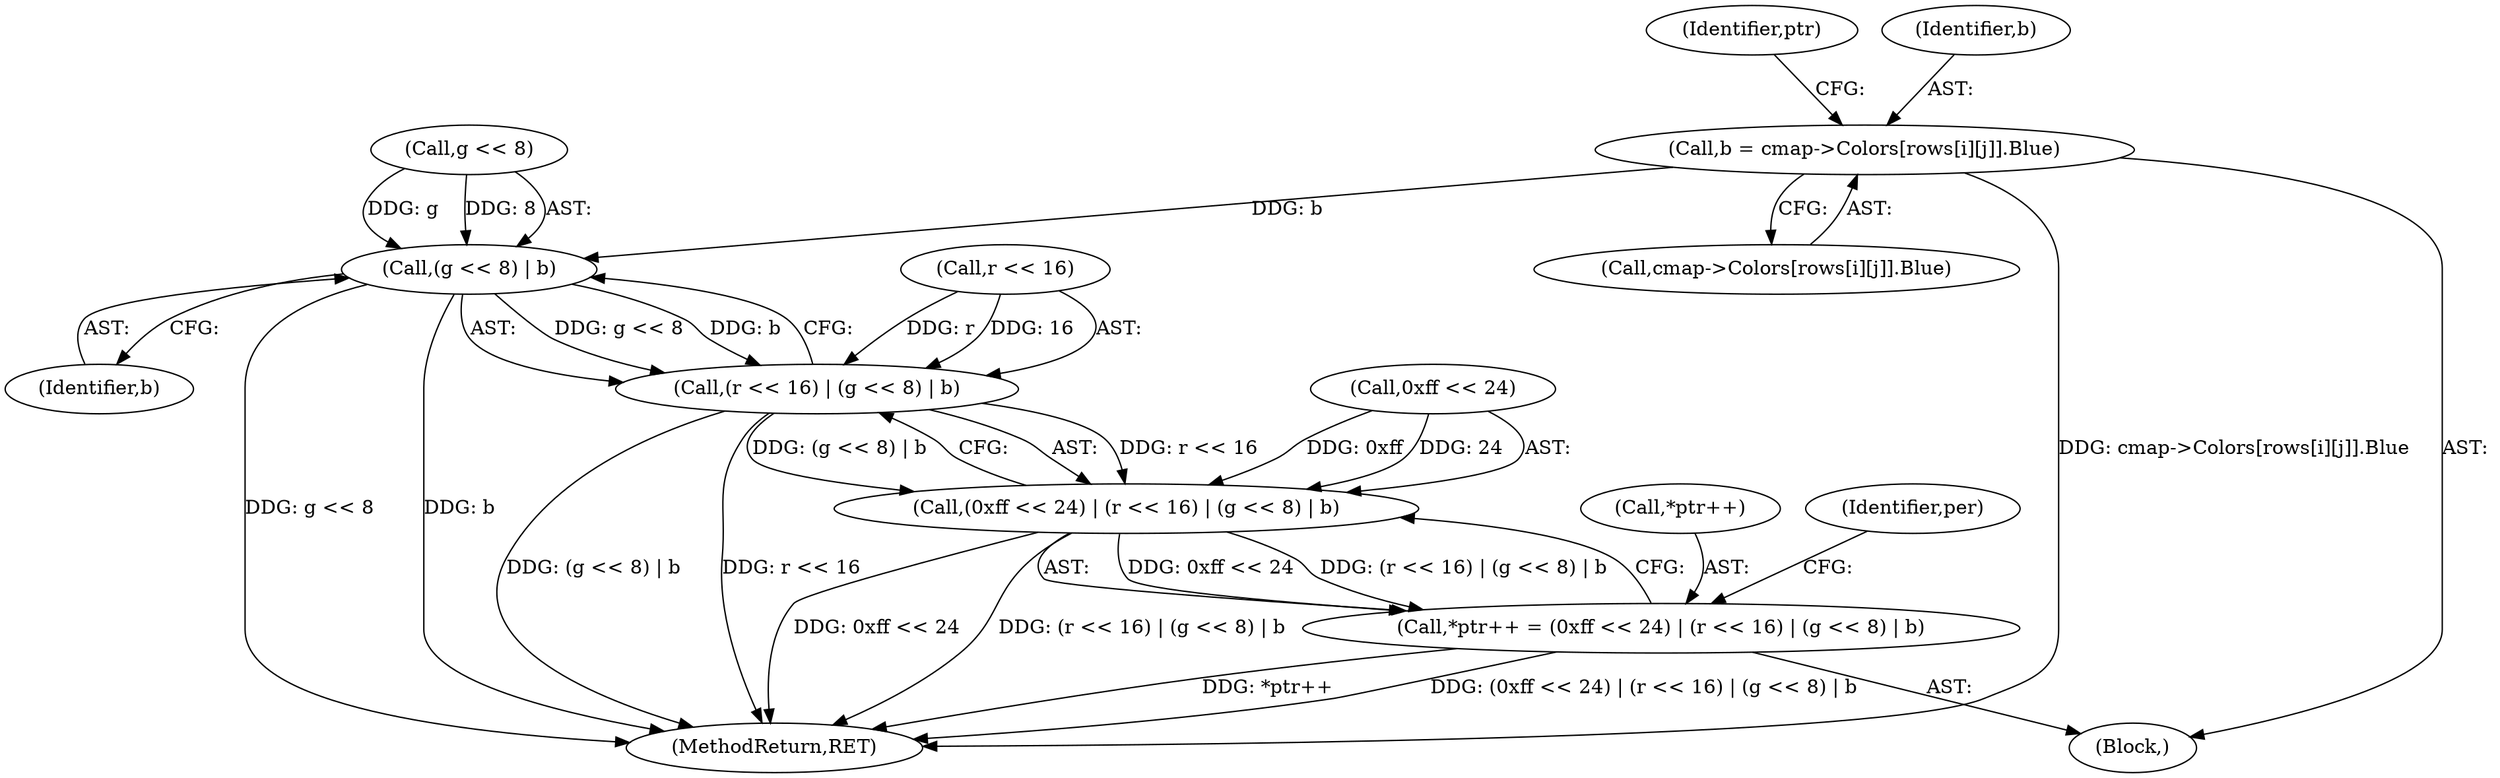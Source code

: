 digraph "0_enlightment_39641e74a560982fbf93f29bf96b37d27803cb56@array" {
"1000570" [label="(Call,b = cmap->Colors[rows[i][j]].Blue)"];
"1000595" [label="(Call,(g << 8) | b)"];
"1000591" [label="(Call,(r << 16) | (g << 8) | b)"];
"1000587" [label="(Call,(0xff << 24) | (r << 16) | (g << 8) | b)"];
"1000583" [label="(Call,*ptr++ = (0xff << 24) | (r << 16) | (g << 8) | b)"];
"1000599" [label="(Identifier,b)"];
"1000596" [label="(Call,g << 8)"];
"1000583" [label="(Call,*ptr++ = (0xff << 24) | (r << 16) | (g << 8) | b)"];
"1000572" [label="(Call,cmap->Colors[rows[i][j]].Blue)"];
"1000584" [label="(Call,*ptr++)"];
"1000591" [label="(Call,(r << 16) | (g << 8) | b)"];
"1000592" [label="(Call,r << 16)"];
"1000588" [label="(Call,0xff << 24)"];
"1000595" [label="(Call,(g << 8) | b)"];
"1000586" [label="(Identifier,ptr)"];
"1000570" [label="(Call,b = cmap->Colors[rows[i][j]].Blue)"];
"1000571" [label="(Identifier,b)"];
"1000644" [label="(MethodReturn,RET)"];
"1000587" [label="(Call,(0xff << 24) | (r << 16) | (g << 8) | b)"];
"1000601" [label="(Identifier,per)"];
"1000543" [label="(Block,)"];
"1000570" -> "1000543"  [label="AST: "];
"1000570" -> "1000572"  [label="CFG: "];
"1000571" -> "1000570"  [label="AST: "];
"1000572" -> "1000570"  [label="AST: "];
"1000586" -> "1000570"  [label="CFG: "];
"1000570" -> "1000644"  [label="DDG: cmap->Colors[rows[i][j]].Blue"];
"1000570" -> "1000595"  [label="DDG: b"];
"1000595" -> "1000591"  [label="AST: "];
"1000595" -> "1000599"  [label="CFG: "];
"1000596" -> "1000595"  [label="AST: "];
"1000599" -> "1000595"  [label="AST: "];
"1000591" -> "1000595"  [label="CFG: "];
"1000595" -> "1000644"  [label="DDG: b"];
"1000595" -> "1000644"  [label="DDG: g << 8"];
"1000595" -> "1000591"  [label="DDG: g << 8"];
"1000595" -> "1000591"  [label="DDG: b"];
"1000596" -> "1000595"  [label="DDG: g"];
"1000596" -> "1000595"  [label="DDG: 8"];
"1000591" -> "1000587"  [label="AST: "];
"1000592" -> "1000591"  [label="AST: "];
"1000587" -> "1000591"  [label="CFG: "];
"1000591" -> "1000644"  [label="DDG: (g << 8) | b"];
"1000591" -> "1000644"  [label="DDG: r << 16"];
"1000591" -> "1000587"  [label="DDG: r << 16"];
"1000591" -> "1000587"  [label="DDG: (g << 8) | b"];
"1000592" -> "1000591"  [label="DDG: r"];
"1000592" -> "1000591"  [label="DDG: 16"];
"1000587" -> "1000583"  [label="AST: "];
"1000588" -> "1000587"  [label="AST: "];
"1000583" -> "1000587"  [label="CFG: "];
"1000587" -> "1000644"  [label="DDG: 0xff << 24"];
"1000587" -> "1000644"  [label="DDG: (r << 16) | (g << 8) | b"];
"1000587" -> "1000583"  [label="DDG: 0xff << 24"];
"1000587" -> "1000583"  [label="DDG: (r << 16) | (g << 8) | b"];
"1000588" -> "1000587"  [label="DDG: 0xff"];
"1000588" -> "1000587"  [label="DDG: 24"];
"1000583" -> "1000543"  [label="AST: "];
"1000584" -> "1000583"  [label="AST: "];
"1000601" -> "1000583"  [label="CFG: "];
"1000583" -> "1000644"  [label="DDG: *ptr++"];
"1000583" -> "1000644"  [label="DDG: (0xff << 24) | (r << 16) | (g << 8) | b"];
}
